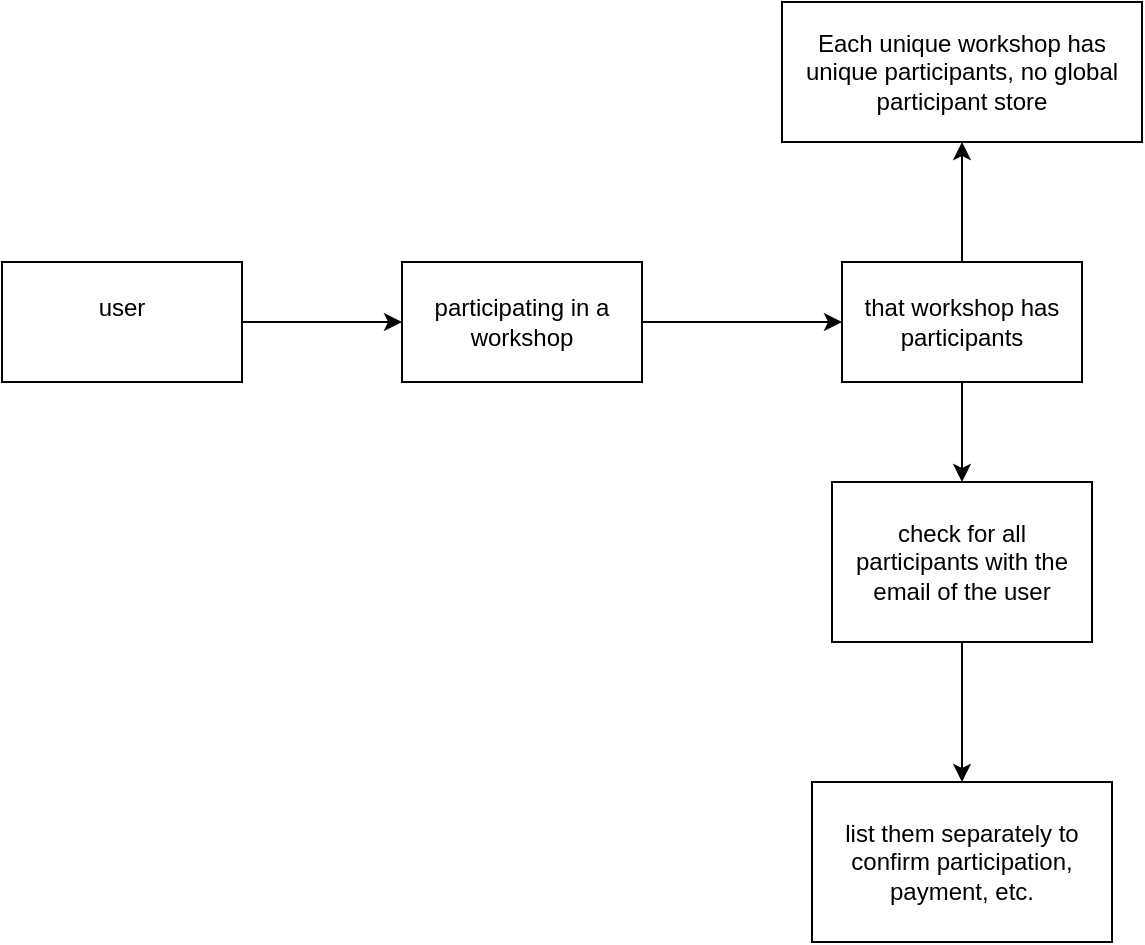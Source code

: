 <mxfile version="27.1.6">
  <diagram name="Page-1" id="h_SF1EkG4wxF9Oy3_s2Z">
    <mxGraphModel dx="742" dy="716" grid="1" gridSize="10" guides="1" tooltips="1" connect="1" arrows="1" fold="1" page="1" pageScale="1" pageWidth="850" pageHeight="1100" math="0" shadow="0">
      <root>
        <mxCell id="0" />
        <mxCell id="1" parent="0" />
        <mxCell id="WyPI02Etzvb157_SmrOK-5" value="" style="edgeStyle=orthogonalEdgeStyle;rounded=0;orthogonalLoop=1;jettySize=auto;html=1;" edge="1" parent="1" source="WyPI02Etzvb157_SmrOK-1" target="WyPI02Etzvb157_SmrOK-4">
          <mxGeometry relative="1" as="geometry" />
        </mxCell>
        <mxCell id="WyPI02Etzvb157_SmrOK-1" value="&lt;div&gt;user&lt;/div&gt;&lt;div&gt;&lt;br&gt;&lt;/div&gt;" style="rounded=0;whiteSpace=wrap;html=1;" vertex="1" parent="1">
          <mxGeometry x="320" y="430" width="120" height="60" as="geometry" />
        </mxCell>
        <mxCell id="WyPI02Etzvb157_SmrOK-7" value="" style="edgeStyle=orthogonalEdgeStyle;rounded=0;orthogonalLoop=1;jettySize=auto;html=1;" edge="1" parent="1" source="WyPI02Etzvb157_SmrOK-4" target="WyPI02Etzvb157_SmrOK-6">
          <mxGeometry relative="1" as="geometry" />
        </mxCell>
        <mxCell id="WyPI02Etzvb157_SmrOK-4" value="participating in a workshop" style="whiteSpace=wrap;html=1;rounded=0;" vertex="1" parent="1">
          <mxGeometry x="520" y="430" width="120" height="60" as="geometry" />
        </mxCell>
        <mxCell id="WyPI02Etzvb157_SmrOK-9" value="" style="edgeStyle=orthogonalEdgeStyle;rounded=0;orthogonalLoop=1;jettySize=auto;html=1;" edge="1" parent="1" source="WyPI02Etzvb157_SmrOK-6" target="WyPI02Etzvb157_SmrOK-8">
          <mxGeometry relative="1" as="geometry" />
        </mxCell>
        <mxCell id="WyPI02Etzvb157_SmrOK-14" value="" style="edgeStyle=orthogonalEdgeStyle;rounded=0;orthogonalLoop=1;jettySize=auto;html=1;" edge="1" parent="1" source="WyPI02Etzvb157_SmrOK-6" target="WyPI02Etzvb157_SmrOK-13">
          <mxGeometry relative="1" as="geometry" />
        </mxCell>
        <mxCell id="WyPI02Etzvb157_SmrOK-6" value="that workshop has participants" style="whiteSpace=wrap;html=1;rounded=0;" vertex="1" parent="1">
          <mxGeometry x="740" y="430" width="120" height="60" as="geometry" />
        </mxCell>
        <mxCell id="WyPI02Etzvb157_SmrOK-11" value="" style="edgeStyle=orthogonalEdgeStyle;rounded=0;orthogonalLoop=1;jettySize=auto;html=1;" edge="1" parent="1" source="WyPI02Etzvb157_SmrOK-8" target="WyPI02Etzvb157_SmrOK-10">
          <mxGeometry relative="1" as="geometry" />
        </mxCell>
        <mxCell id="WyPI02Etzvb157_SmrOK-8" value="check for all participants with the email of the user" style="whiteSpace=wrap;html=1;rounded=0;" vertex="1" parent="1">
          <mxGeometry x="735" y="540" width="130" height="80" as="geometry" />
        </mxCell>
        <mxCell id="WyPI02Etzvb157_SmrOK-10" value="list them separately to confirm participation, payment, etc." style="whiteSpace=wrap;html=1;rounded=0;" vertex="1" parent="1">
          <mxGeometry x="725" y="690" width="150" height="80" as="geometry" />
        </mxCell>
        <mxCell id="WyPI02Etzvb157_SmrOK-13" value="Each unique workshop has unique participants, no global participant store" style="whiteSpace=wrap;html=1;rounded=0;" vertex="1" parent="1">
          <mxGeometry x="710" y="300" width="180" height="70" as="geometry" />
        </mxCell>
      </root>
    </mxGraphModel>
  </diagram>
</mxfile>
